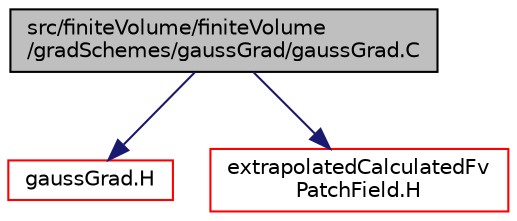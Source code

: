digraph "src/finiteVolume/finiteVolume/gradSchemes/gaussGrad/gaussGrad.C"
{
  bgcolor="transparent";
  edge [fontname="Helvetica",fontsize="10",labelfontname="Helvetica",labelfontsize="10"];
  node [fontname="Helvetica",fontsize="10",shape=record];
  Node0 [label="src/finiteVolume/finiteVolume\l/gradSchemes/gaussGrad/gaussGrad.C",height=0.2,width=0.4,color="black", fillcolor="grey75", style="filled", fontcolor="black"];
  Node0 -> Node1 [color="midnightblue",fontsize="10",style="solid",fontname="Helvetica"];
  Node1 [label="gaussGrad.H",height=0.2,width=0.4,color="red",URL="$a03278.html"];
  Node0 -> Node100 [color="midnightblue",fontsize="10",style="solid",fontname="Helvetica"];
  Node100 [label="extrapolatedCalculatedFv\lPatchField.H",height=0.2,width=0.4,color="red",URL="$a01583.html"];
}
